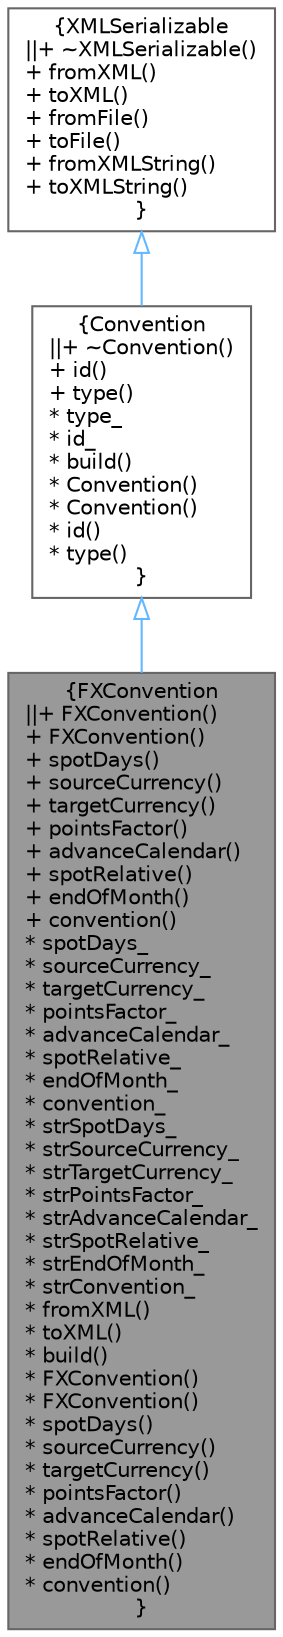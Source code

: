 digraph "FXConvention"
{
 // INTERACTIVE_SVG=YES
 // LATEX_PDF_SIZE
  bgcolor="transparent";
  edge [fontname=Helvetica,fontsize=10,labelfontname=Helvetica,labelfontsize=10];
  node [fontname=Helvetica,fontsize=10,shape=box,height=0.2,width=0.4];
  Node1 [label="{FXConvention\n||+ FXConvention()\l+ FXConvention()\l+ spotDays()\l+ sourceCurrency()\l+ targetCurrency()\l+ pointsFactor()\l+ advanceCalendar()\l+ spotRelative()\l+ endOfMonth()\l+ convention()\l* spotDays_\l* sourceCurrency_\l* targetCurrency_\l* pointsFactor_\l* advanceCalendar_\l* spotRelative_\l* endOfMonth_\l* convention_\l* strSpotDays_\l* strSourceCurrency_\l* strTargetCurrency_\l* strPointsFactor_\l* strAdvanceCalendar_\l* strSpotRelative_\l* strEndOfMonth_\l* strConvention_\l* fromXML()\l* toXML()\l* build()\l* FXConvention()\l* FXConvention()\l* spotDays()\l* sourceCurrency()\l* targetCurrency()\l* pointsFactor()\l* advanceCalendar()\l* spotRelative()\l* endOfMonth()\l* convention()\l}",height=0.2,width=0.4,color="gray40", fillcolor="grey60", style="filled", fontcolor="black",tooltip="Container for storing FX Spot quote conventions."];
  Node2 -> Node1 [dir="back",color="steelblue1",style="solid",arrowtail="onormal"];
  Node2 [label="{Convention\n||+ ~Convention()\l+ id()\l+ type()\l* type_\l* id_\l* build()\l* Convention()\l* Convention()\l* id()\l* type()\l}",height=0.2,width=0.4,color="gray40", fillcolor="white", style="filled",URL="$classore_1_1data_1_1_convention.html",tooltip="Abstract base class for convention objects."];
  Node3 -> Node2 [dir="back",color="steelblue1",style="solid",arrowtail="onormal"];
  Node3 [label="{XMLSerializable\n||+ ~XMLSerializable()\l+ fromXML()\l+ toXML()\l+ fromFile()\l+ toFile()\l+ fromXMLString()\l+ toXMLString()\l}",height=0.2,width=0.4,color="gray40", fillcolor="white", style="filled",URL="$classore_1_1data_1_1_x_m_l_serializable.html",tooltip="Base class for all serializable classes."];
}
